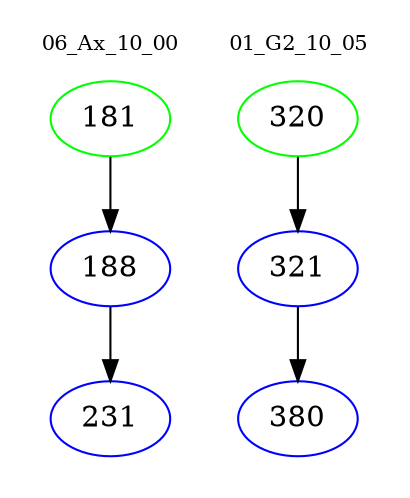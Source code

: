 digraph{
subgraph cluster_0 {
color = white
label = "06_Ax_10_00";
fontsize=10;
T0_181 [label="181", color="green"]
T0_181 -> T0_188 [color="black"]
T0_188 [label="188", color="blue"]
T0_188 -> T0_231 [color="black"]
T0_231 [label="231", color="blue"]
}
subgraph cluster_1 {
color = white
label = "01_G2_10_05";
fontsize=10;
T1_320 [label="320", color="green"]
T1_320 -> T1_321 [color="black"]
T1_321 [label="321", color="blue"]
T1_321 -> T1_380 [color="black"]
T1_380 [label="380", color="blue"]
}
}
